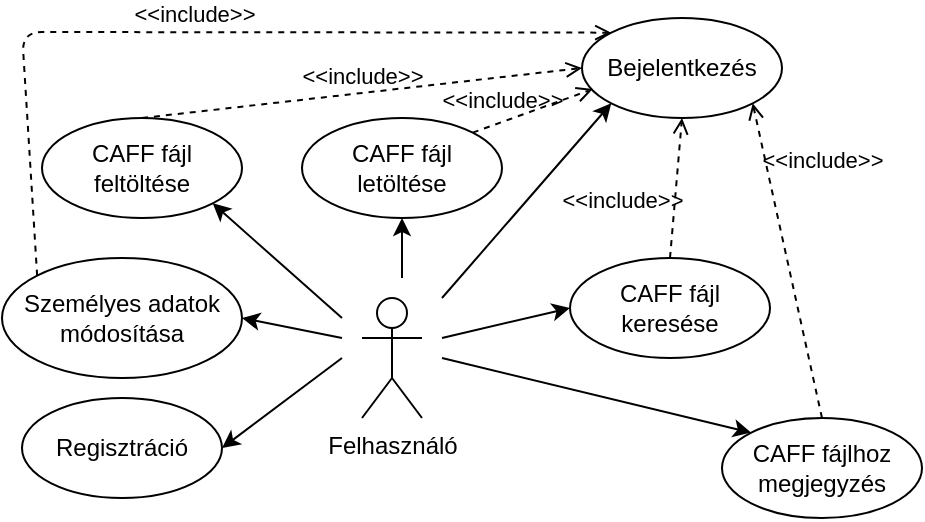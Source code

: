 <mxfile version="13.3.5" type="device"><diagram id="XGqscD9V3Xpy-Y4avy2a" name="Page-1"><mxGraphModel dx="677" dy="350" grid="1" gridSize="10" guides="1" tooltips="1" connect="1" arrows="1" fold="1" page="1" pageScale="1" pageWidth="827" pageHeight="1169" math="0" shadow="0"><root><mxCell id="0"/><mxCell id="1" parent="0"/><mxCell id="vH_wFQ1katMT3BsEXHij-1" value="Felhasználó" style="shape=umlActor;verticalLabelPosition=bottom;labelBackgroundColor=#ffffff;verticalAlign=top;html=1;outlineConnect=0;" parent="1" vertex="1"><mxGeometry x="210" y="210" width="30" height="60" as="geometry"/></mxCell><mxCell id="vH_wFQ1katMT3BsEXHij-2" value="Bejelentkezés" style="ellipse;whiteSpace=wrap;html=1;" parent="1" vertex="1"><mxGeometry x="320" y="70" width="100" height="50" as="geometry"/></mxCell><mxCell id="vH_wFQ1katMT3BsEXHij-3" value="Regisztráció" style="ellipse;whiteSpace=wrap;html=1;" parent="1" vertex="1"><mxGeometry x="40" y="260" width="100" height="50" as="geometry"/></mxCell><mxCell id="vH_wFQ1katMT3BsEXHij-6" value="CAFF fájl feltöltése" style="ellipse;whiteSpace=wrap;html=1;" parent="1" vertex="1"><mxGeometry x="50" y="120" width="100" height="50" as="geometry"/></mxCell><mxCell id="vH_wFQ1katMT3BsEXHij-7" value="CAFF fájl letöltése" style="ellipse;whiteSpace=wrap;html=1;" parent="1" vertex="1"><mxGeometry x="180" y="120" width="100" height="50" as="geometry"/></mxCell><mxCell id="vH_wFQ1katMT3BsEXHij-8" value="CAFF fájlhoz megjegyzés" style="ellipse;whiteSpace=wrap;html=1;" parent="1" vertex="1"><mxGeometry x="390" y="270" width="100" height="50" as="geometry"/></mxCell><mxCell id="vH_wFQ1katMT3BsEXHij-9" value="CAFF fájl keresése" style="ellipse;whiteSpace=wrap;html=1;" parent="1" vertex="1"><mxGeometry x="314" y="190" width="100" height="50" as="geometry"/></mxCell><mxCell id="vH_wFQ1katMT3BsEXHij-10" value="" style="endArrow=classic;html=1;entryX=1;entryY=0.5;entryDx=0;entryDy=0;" parent="1" target="vH_wFQ1katMT3BsEXHij-3" edge="1"><mxGeometry width="50" height="50" relative="1" as="geometry"><mxPoint x="200" y="240" as="sourcePoint"/><mxPoint x="140" y="340" as="targetPoint"/></mxGeometry></mxCell><mxCell id="vH_wFQ1katMT3BsEXHij-11" value="" style="endArrow=classic;html=1;entryX=1;entryY=1;entryDx=0;entryDy=0;" parent="1" target="vH_wFQ1katMT3BsEXHij-6" edge="1"><mxGeometry width="50" height="50" relative="1" as="geometry"><mxPoint x="200" y="220" as="sourcePoint"/><mxPoint x="170" y="280" as="targetPoint"/></mxGeometry></mxCell><mxCell id="vH_wFQ1katMT3BsEXHij-12" value="" style="endArrow=classic;html=1;entryX=0.5;entryY=1;entryDx=0;entryDy=0;" parent="1" target="vH_wFQ1katMT3BsEXHij-7" edge="1"><mxGeometry width="50" height="50" relative="1" as="geometry"><mxPoint x="230" y="200" as="sourcePoint"/><mxPoint x="330" y="180" as="targetPoint"/></mxGeometry></mxCell><mxCell id="vH_wFQ1katMT3BsEXHij-13" value="" style="endArrow=classic;html=1;entryX=0;entryY=0;entryDx=0;entryDy=0;" parent="1" target="vH_wFQ1katMT3BsEXHij-8" edge="1"><mxGeometry width="50" height="50" relative="1" as="geometry"><mxPoint x="250" y="240" as="sourcePoint"/><mxPoint x="280" y="300" as="targetPoint"/></mxGeometry></mxCell><mxCell id="vH_wFQ1katMT3BsEXHij-14" value="" style="endArrow=classic;html=1;entryX=0;entryY=0.5;entryDx=0;entryDy=0;" parent="1" target="vH_wFQ1katMT3BsEXHij-9" edge="1"><mxGeometry width="50" height="50" relative="1" as="geometry"><mxPoint x="250" y="230" as="sourcePoint"/><mxPoint x="330" y="170" as="targetPoint"/></mxGeometry></mxCell><mxCell id="vH_wFQ1katMT3BsEXHij-15" value="" style="endArrow=classic;html=1;entryX=0;entryY=1;entryDx=0;entryDy=0;" parent="1" target="vH_wFQ1katMT3BsEXHij-2" edge="1"><mxGeometry width="50" height="50" relative="1" as="geometry"><mxPoint x="250" y="210" as="sourcePoint"/><mxPoint x="460" y="130" as="targetPoint"/></mxGeometry></mxCell><mxCell id="vH_wFQ1katMT3BsEXHij-16" value="&amp;lt;&amp;lt;include&amp;gt;&amp;gt;" style="edgeStyle=none;html=1;endArrow=open;verticalAlign=bottom;dashed=1;labelBackgroundColor=none;exitX=0.5;exitY=0;exitDx=0;exitDy=0;entryX=0;entryY=0.5;entryDx=0;entryDy=0;" parent="1" source="vH_wFQ1katMT3BsEXHij-6" target="vH_wFQ1katMT3BsEXHij-2" edge="1"><mxGeometry width="160" relative="1" as="geometry"><mxPoint x="120" y="94.71" as="sourcePoint"/><mxPoint x="280" y="94.71" as="targetPoint"/></mxGeometry></mxCell><mxCell id="vH_wFQ1katMT3BsEXHij-18" value="&amp;lt;&amp;lt;include&amp;gt;&amp;gt;" style="edgeStyle=none;html=1;endArrow=open;verticalAlign=bottom;dashed=1;labelBackgroundColor=none;exitX=1;exitY=0;exitDx=0;exitDy=0;entryX=0.054;entryY=0.711;entryDx=0;entryDy=0;entryPerimeter=0;" parent="1" source="vH_wFQ1katMT3BsEXHij-7" target="vH_wFQ1katMT3BsEXHij-2" edge="1"><mxGeometry x="-0.494" y="2" width="160" relative="1" as="geometry"><mxPoint x="110" y="130" as="sourcePoint"/><mxPoint x="330.0" y="105" as="targetPoint"/><mxPoint as="offset"/></mxGeometry></mxCell><mxCell id="vH_wFQ1katMT3BsEXHij-19" value="&amp;lt;&amp;lt;include&amp;gt;&amp;gt;" style="edgeStyle=none;html=1;endArrow=open;verticalAlign=bottom;dashed=1;labelBackgroundColor=none;exitX=0.5;exitY=0;exitDx=0;exitDy=0;entryX=0.5;entryY=1;entryDx=0;entryDy=0;" parent="1" source="vH_wFQ1katMT3BsEXHij-9" target="vH_wFQ1katMT3BsEXHij-2" edge="1"><mxGeometry x="-0.491" y="26" width="160" relative="1" as="geometry"><mxPoint x="120" y="140" as="sourcePoint"/><mxPoint x="340.0" y="115" as="targetPoint"/><mxPoint as="offset"/></mxGeometry></mxCell><mxCell id="vH_wFQ1katMT3BsEXHij-20" value="&amp;lt;&amp;lt;include&amp;gt;&amp;gt;" style="edgeStyle=none;html=1;endArrow=open;verticalAlign=bottom;dashed=1;labelBackgroundColor=none;exitX=0.5;exitY=0;exitDx=0;exitDy=0;entryX=1;entryY=1;entryDx=0;entryDy=0;" parent="1" source="vH_wFQ1katMT3BsEXHij-8" target="vH_wFQ1katMT3BsEXHij-2" edge="1"><mxGeometry x="0.455" y="-26" width="160" relative="1" as="geometry"><mxPoint x="130" y="150" as="sourcePoint"/><mxPoint x="350.0" y="125" as="targetPoint"/><mxPoint as="offset"/></mxGeometry></mxCell><mxCell id="3LkBAr-hDO0PVvwkhItV-2" value="Személyes adatok módosítása" style="ellipse;whiteSpace=wrap;html=1;" vertex="1" parent="1"><mxGeometry x="30" y="190" width="120" height="60" as="geometry"/></mxCell><mxCell id="3LkBAr-hDO0PVvwkhItV-3" value="" style="endArrow=classic;html=1;entryX=1;entryY=0.5;entryDx=0;entryDy=0;" edge="1" parent="1" target="3LkBAr-hDO0PVvwkhItV-2"><mxGeometry width="50" height="50" relative="1" as="geometry"><mxPoint x="200" y="230" as="sourcePoint"/><mxPoint x="150" y="262.5" as="targetPoint"/></mxGeometry></mxCell><mxCell id="3LkBAr-hDO0PVvwkhItV-4" value="&amp;lt;&amp;lt;include&amp;gt;&amp;gt;" style="edgeStyle=none;html=1;endArrow=open;verticalAlign=bottom;dashed=1;labelBackgroundColor=none;exitX=0;exitY=0;exitDx=0;exitDy=0;entryX=0;entryY=0;entryDx=0;entryDy=0;" edge="1" parent="1" source="3LkBAr-hDO0PVvwkhItV-2" target="vH_wFQ1katMT3BsEXHij-2"><mxGeometry width="160" relative="1" as="geometry"><mxPoint x="80" y="95" as="sourcePoint"/><mxPoint x="300.0" y="70" as="targetPoint"/><Array as="points"><mxPoint x="40" y="77"/></Array></mxGeometry></mxCell></root></mxGraphModel></diagram></mxfile>
